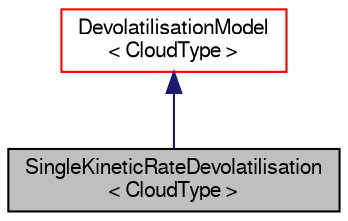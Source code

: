digraph "SingleKineticRateDevolatilisation&lt; CloudType &gt;"
{
  bgcolor="transparent";
  edge [fontname="FreeSans",fontsize="10",labelfontname="FreeSans",labelfontsize="10"];
  node [fontname="FreeSans",fontsize="10",shape=record];
  Node1 [label="SingleKineticRateDevolatilisation\l\< CloudType \>",height=0.2,width=0.4,color="black", fillcolor="grey75", style="filled" fontcolor="black"];
  Node2 -> Node1 [dir="back",color="midnightblue",fontsize="10",style="solid",fontname="FreeSans"];
  Node2 [label="DevolatilisationModel\l\< CloudType \>",height=0.2,width=0.4,color="red",URL="$a00490.html",tooltip="Templated devolatilisation model class. "];
}
